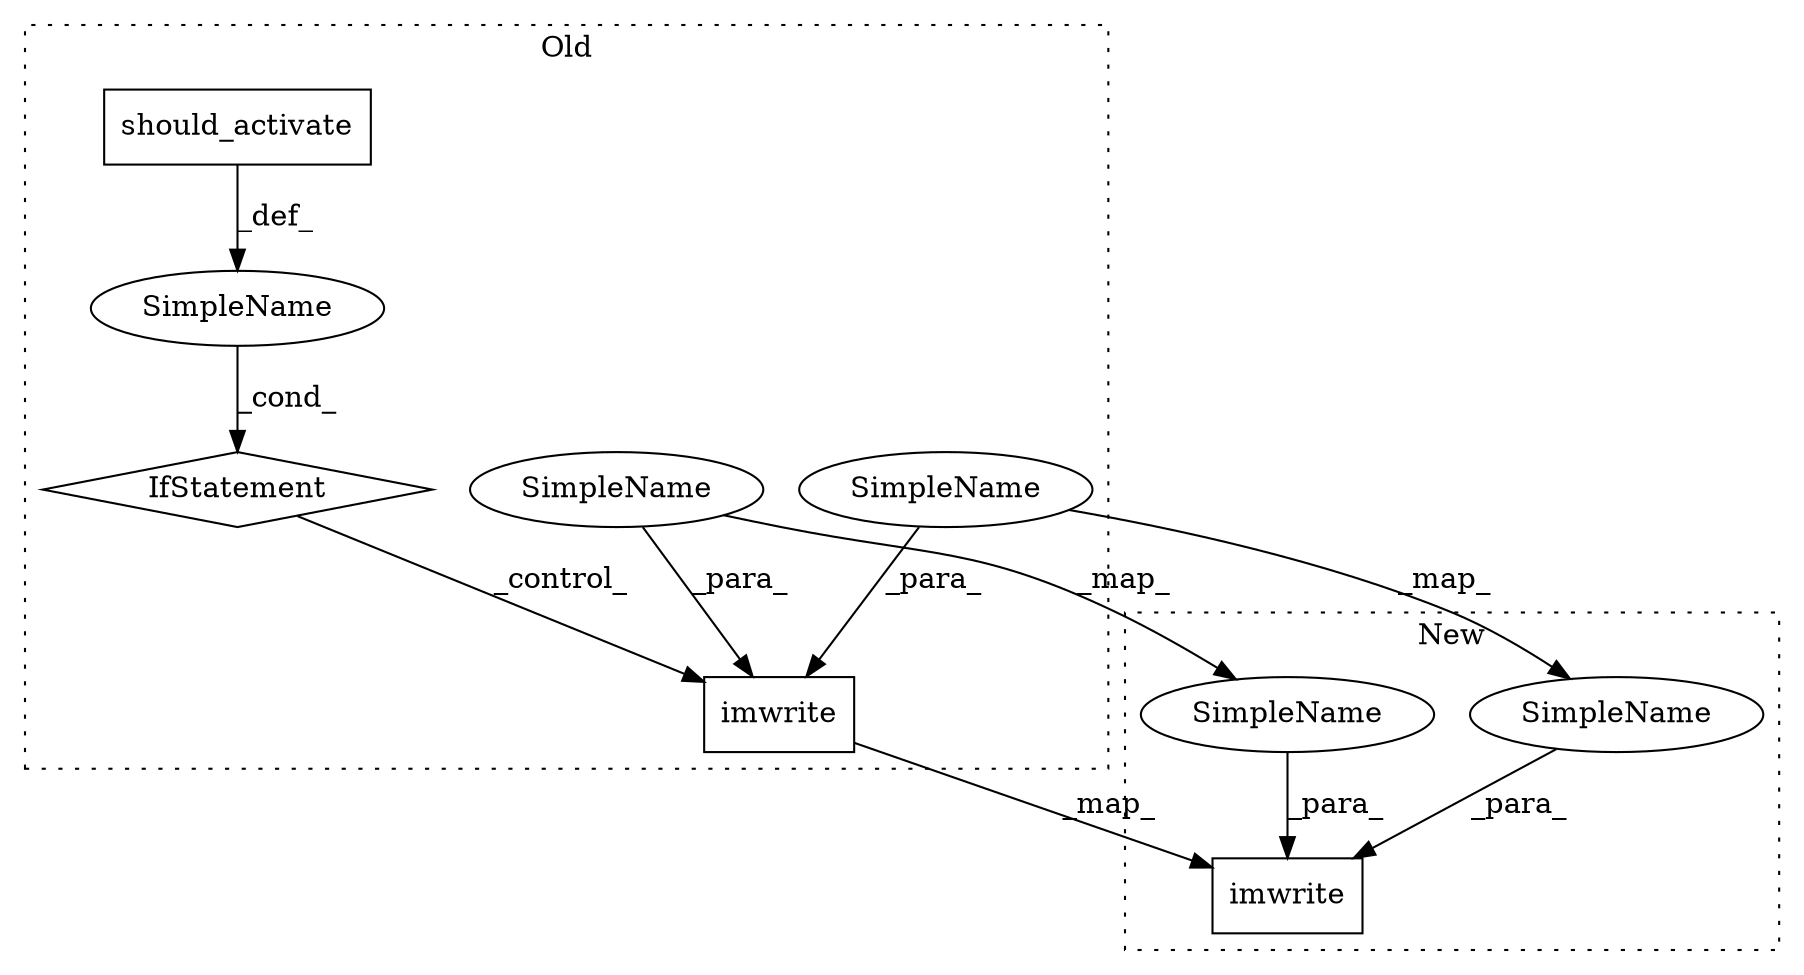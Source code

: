 digraph G {
subgraph cluster0 {
1 [label="imwrite" a="32" s="3256,3283" l="8,1" shape="box"];
3 [label="SimpleName" a="42" s="2969" l="8" shape="ellipse"];
5 [label="SimpleName" a="42" s="2877" l="10" shape="ellipse"];
7 [label="SimpleName" a="42" s="" l="" shape="ellipse"];
8 [label="should_activate" a="32" s="2846,2866" l="16,1" shape="box"];
9 [label="IfStatement" a="25" s="2837,2867" l="4,2" shape="diamond"];
label = "Old";
style="dotted";
}
subgraph cluster1 {
2 [label="imwrite" a="32" s="4344,4371" l="8,1" shape="box"];
4 [label="SimpleName" a="42" s="4042" l="8" shape="ellipse"];
6 [label="SimpleName" a="42" s="3954" l="10" shape="ellipse"];
label = "New";
style="dotted";
}
1 -> 2 [label="_map_"];
3 -> 4 [label="_map_"];
3 -> 1 [label="_para_"];
4 -> 2 [label="_para_"];
5 -> 1 [label="_para_"];
5 -> 6 [label="_map_"];
6 -> 2 [label="_para_"];
7 -> 9 [label="_cond_"];
8 -> 7 [label="_def_"];
9 -> 1 [label="_control_"];
}